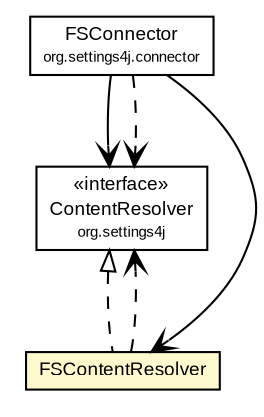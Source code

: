 #!/usr/local/bin/dot
#
# Class diagram 
# Generated by UmlGraph version 4.6 (http://www.spinellis.gr/sw/umlgraph)
#

digraph G {
	edge [fontname="arial",fontsize=10,labelfontname="arial",labelfontsize=10];
	node [fontname="arial",fontsize=10,shape=plaintext];
	// org.settings4j.connector.FSConnector
	c2229 [label=<<table border="0" cellborder="1" cellspacing="0" cellpadding="2" port="p" href="../connector/FSConnector.html">
		<tr><td><table border="0" cellspacing="0" cellpadding="1">
			<tr><td> FSConnector </td></tr>
			<tr><td><font point-size="7.0"> org.settings4j.connector </font></td></tr>
		</table></td></tr>
		</table>>, fontname="arial", fontcolor="black", fontsize=9.0];
	// org.settings4j.ContentResolver
	c2248 [label=<<table border="0" cellborder="1" cellspacing="0" cellpadding="2" port="p" href="../ContentResolver.html">
		<tr><td><table border="0" cellspacing="0" cellpadding="1">
			<tr><td> &laquo;interface&raquo; </td></tr>
			<tr><td> ContentResolver </td></tr>
			<tr><td><font point-size="7.0"> org.settings4j </font></td></tr>
		</table></td></tr>
		</table>>, fontname="arial", fontcolor="black", fontsize=9.0];
	// org.settings4j.contentresolver.FSContentResolver
	c2252 [label=<<table border="0" cellborder="1" cellspacing="0" cellpadding="2" port="p" bgcolor="lemonChiffon" href="./FSContentResolver.html">
		<tr><td><table border="0" cellspacing="0" cellpadding="1">
			<tr><td> FSContentResolver </td></tr>
		</table></td></tr>
		</table>>, fontname="arial", fontcolor="black", fontsize=9.0];
	//org.settings4j.contentresolver.FSContentResolver implements org.settings4j.ContentResolver
	c2248:p -> c2252:p [dir=back,arrowtail=empty,style=dashed];
	// org.settings4j.connector.FSConnector NAVASSOC org.settings4j.contentresolver.FSContentResolver
	c2229:p -> c2252:p [taillabel="", label="", headlabel="", fontname="arial", fontcolor="black", fontsize=10.0, color="black", arrowhead=open];
	// org.settings4j.connector.FSConnector NAVASSOC org.settings4j.ContentResolver
	c2229:p -> c2248:p [taillabel="", label="", headlabel="", fontname="arial", fontcolor="black", fontsize=10.0, color="black", arrowhead=open];
	// org.settings4j.connector.FSConnector DEPEND org.settings4j.ContentResolver
	c2229:p -> c2248:p [taillabel="", label="", headlabel="", fontname="arial", fontcolor="black", fontsize=10.0, color="black", arrowhead=open, style=dashed];
	// org.settings4j.contentresolver.FSContentResolver DEPEND org.settings4j.ContentResolver
	c2252:p -> c2248:p [taillabel="", label="", headlabel="", fontname="arial", fontcolor="black", fontsize=10.0, color="black", arrowhead=open, style=dashed];
}

